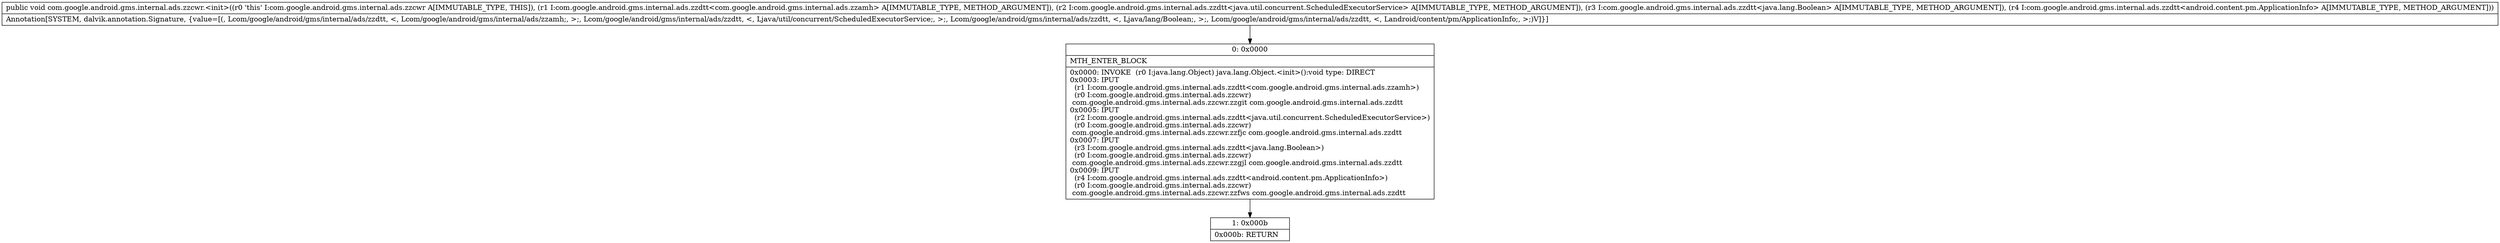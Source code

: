 digraph "CFG forcom.google.android.gms.internal.ads.zzcwr.\<init\>(Lcom\/google\/android\/gms\/internal\/ads\/zzdtt;Lcom\/google\/android\/gms\/internal\/ads\/zzdtt;Lcom\/google\/android\/gms\/internal\/ads\/zzdtt;Lcom\/google\/android\/gms\/internal\/ads\/zzdtt;)V" {
Node_0 [shape=record,label="{0\:\ 0x0000|MTH_ENTER_BLOCK\l|0x0000: INVOKE  (r0 I:java.lang.Object) java.lang.Object.\<init\>():void type: DIRECT \l0x0003: IPUT  \l  (r1 I:com.google.android.gms.internal.ads.zzdtt\<com.google.android.gms.internal.ads.zzamh\>)\l  (r0 I:com.google.android.gms.internal.ads.zzcwr)\l com.google.android.gms.internal.ads.zzcwr.zzgit com.google.android.gms.internal.ads.zzdtt \l0x0005: IPUT  \l  (r2 I:com.google.android.gms.internal.ads.zzdtt\<java.util.concurrent.ScheduledExecutorService\>)\l  (r0 I:com.google.android.gms.internal.ads.zzcwr)\l com.google.android.gms.internal.ads.zzcwr.zzfjc com.google.android.gms.internal.ads.zzdtt \l0x0007: IPUT  \l  (r3 I:com.google.android.gms.internal.ads.zzdtt\<java.lang.Boolean\>)\l  (r0 I:com.google.android.gms.internal.ads.zzcwr)\l com.google.android.gms.internal.ads.zzcwr.zzgjl com.google.android.gms.internal.ads.zzdtt \l0x0009: IPUT  \l  (r4 I:com.google.android.gms.internal.ads.zzdtt\<android.content.pm.ApplicationInfo\>)\l  (r0 I:com.google.android.gms.internal.ads.zzcwr)\l com.google.android.gms.internal.ads.zzcwr.zzfws com.google.android.gms.internal.ads.zzdtt \l}"];
Node_1 [shape=record,label="{1\:\ 0x000b|0x000b: RETURN   \l}"];
MethodNode[shape=record,label="{public void com.google.android.gms.internal.ads.zzcwr.\<init\>((r0 'this' I:com.google.android.gms.internal.ads.zzcwr A[IMMUTABLE_TYPE, THIS]), (r1 I:com.google.android.gms.internal.ads.zzdtt\<com.google.android.gms.internal.ads.zzamh\> A[IMMUTABLE_TYPE, METHOD_ARGUMENT]), (r2 I:com.google.android.gms.internal.ads.zzdtt\<java.util.concurrent.ScheduledExecutorService\> A[IMMUTABLE_TYPE, METHOD_ARGUMENT]), (r3 I:com.google.android.gms.internal.ads.zzdtt\<java.lang.Boolean\> A[IMMUTABLE_TYPE, METHOD_ARGUMENT]), (r4 I:com.google.android.gms.internal.ads.zzdtt\<android.content.pm.ApplicationInfo\> A[IMMUTABLE_TYPE, METHOD_ARGUMENT]))  | Annotation[SYSTEM, dalvik.annotation.Signature, \{value=[(, Lcom\/google\/android\/gms\/internal\/ads\/zzdtt, \<, Lcom\/google\/android\/gms\/internal\/ads\/zzamh;, \>;, Lcom\/google\/android\/gms\/internal\/ads\/zzdtt, \<, Ljava\/util\/concurrent\/ScheduledExecutorService;, \>;, Lcom\/google\/android\/gms\/internal\/ads\/zzdtt, \<, Ljava\/lang\/Boolean;, \>;, Lcom\/google\/android\/gms\/internal\/ads\/zzdtt, \<, Landroid\/content\/pm\/ApplicationInfo;, \>;)V]\}]\l}"];
MethodNode -> Node_0;
Node_0 -> Node_1;
}

